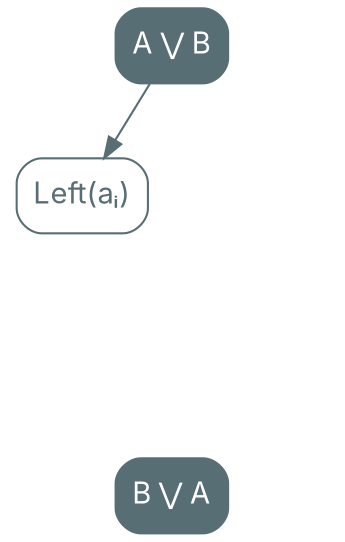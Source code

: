digraph {
    bgcolor=transparent

    // Default theme: enabled
    node[shape="rectangle" style="rounded,filled" color="#586E75" fillcolor="#586E75" fontcolor="#ffffff" fontname="Inter,Arial"]
    edge [color="#586E75" fontcolor="#000000" fontname="Inter,Arial" fontsize=11]

    AorB[label="A ⋁ B"]
    LeftA[label="Left(aᵢ)" fillcolor="#ffffff" fontcolor="#586E75"]
    RightB[label="Right(bⱼ)" fillcolor="#ffffff" fontcolor="#586E75" style=invis]

    AorB -> LeftA
    AorB -> RightB[style=invis]

    BorA[label="B ⋁ A"]
    LeftB[label="Left(bⱼ)" fillcolor="#ffffff" fontcolor="#586E75" style=invis]
    RightA[label="Right(aᵢ)" fillcolor="#ffffff" fontcolor="#586E75" style=invis]

    LeftB -> BorA[dir=back style=invis]
    RightA -> BorA[dir=back style=invis]

    LeftA -> RightA[style=invis]
    RightA -> LeftA[style=invis]
    LeftB -> RightB[style=invis]
    RightB -> LeftB[style=invis]
}
